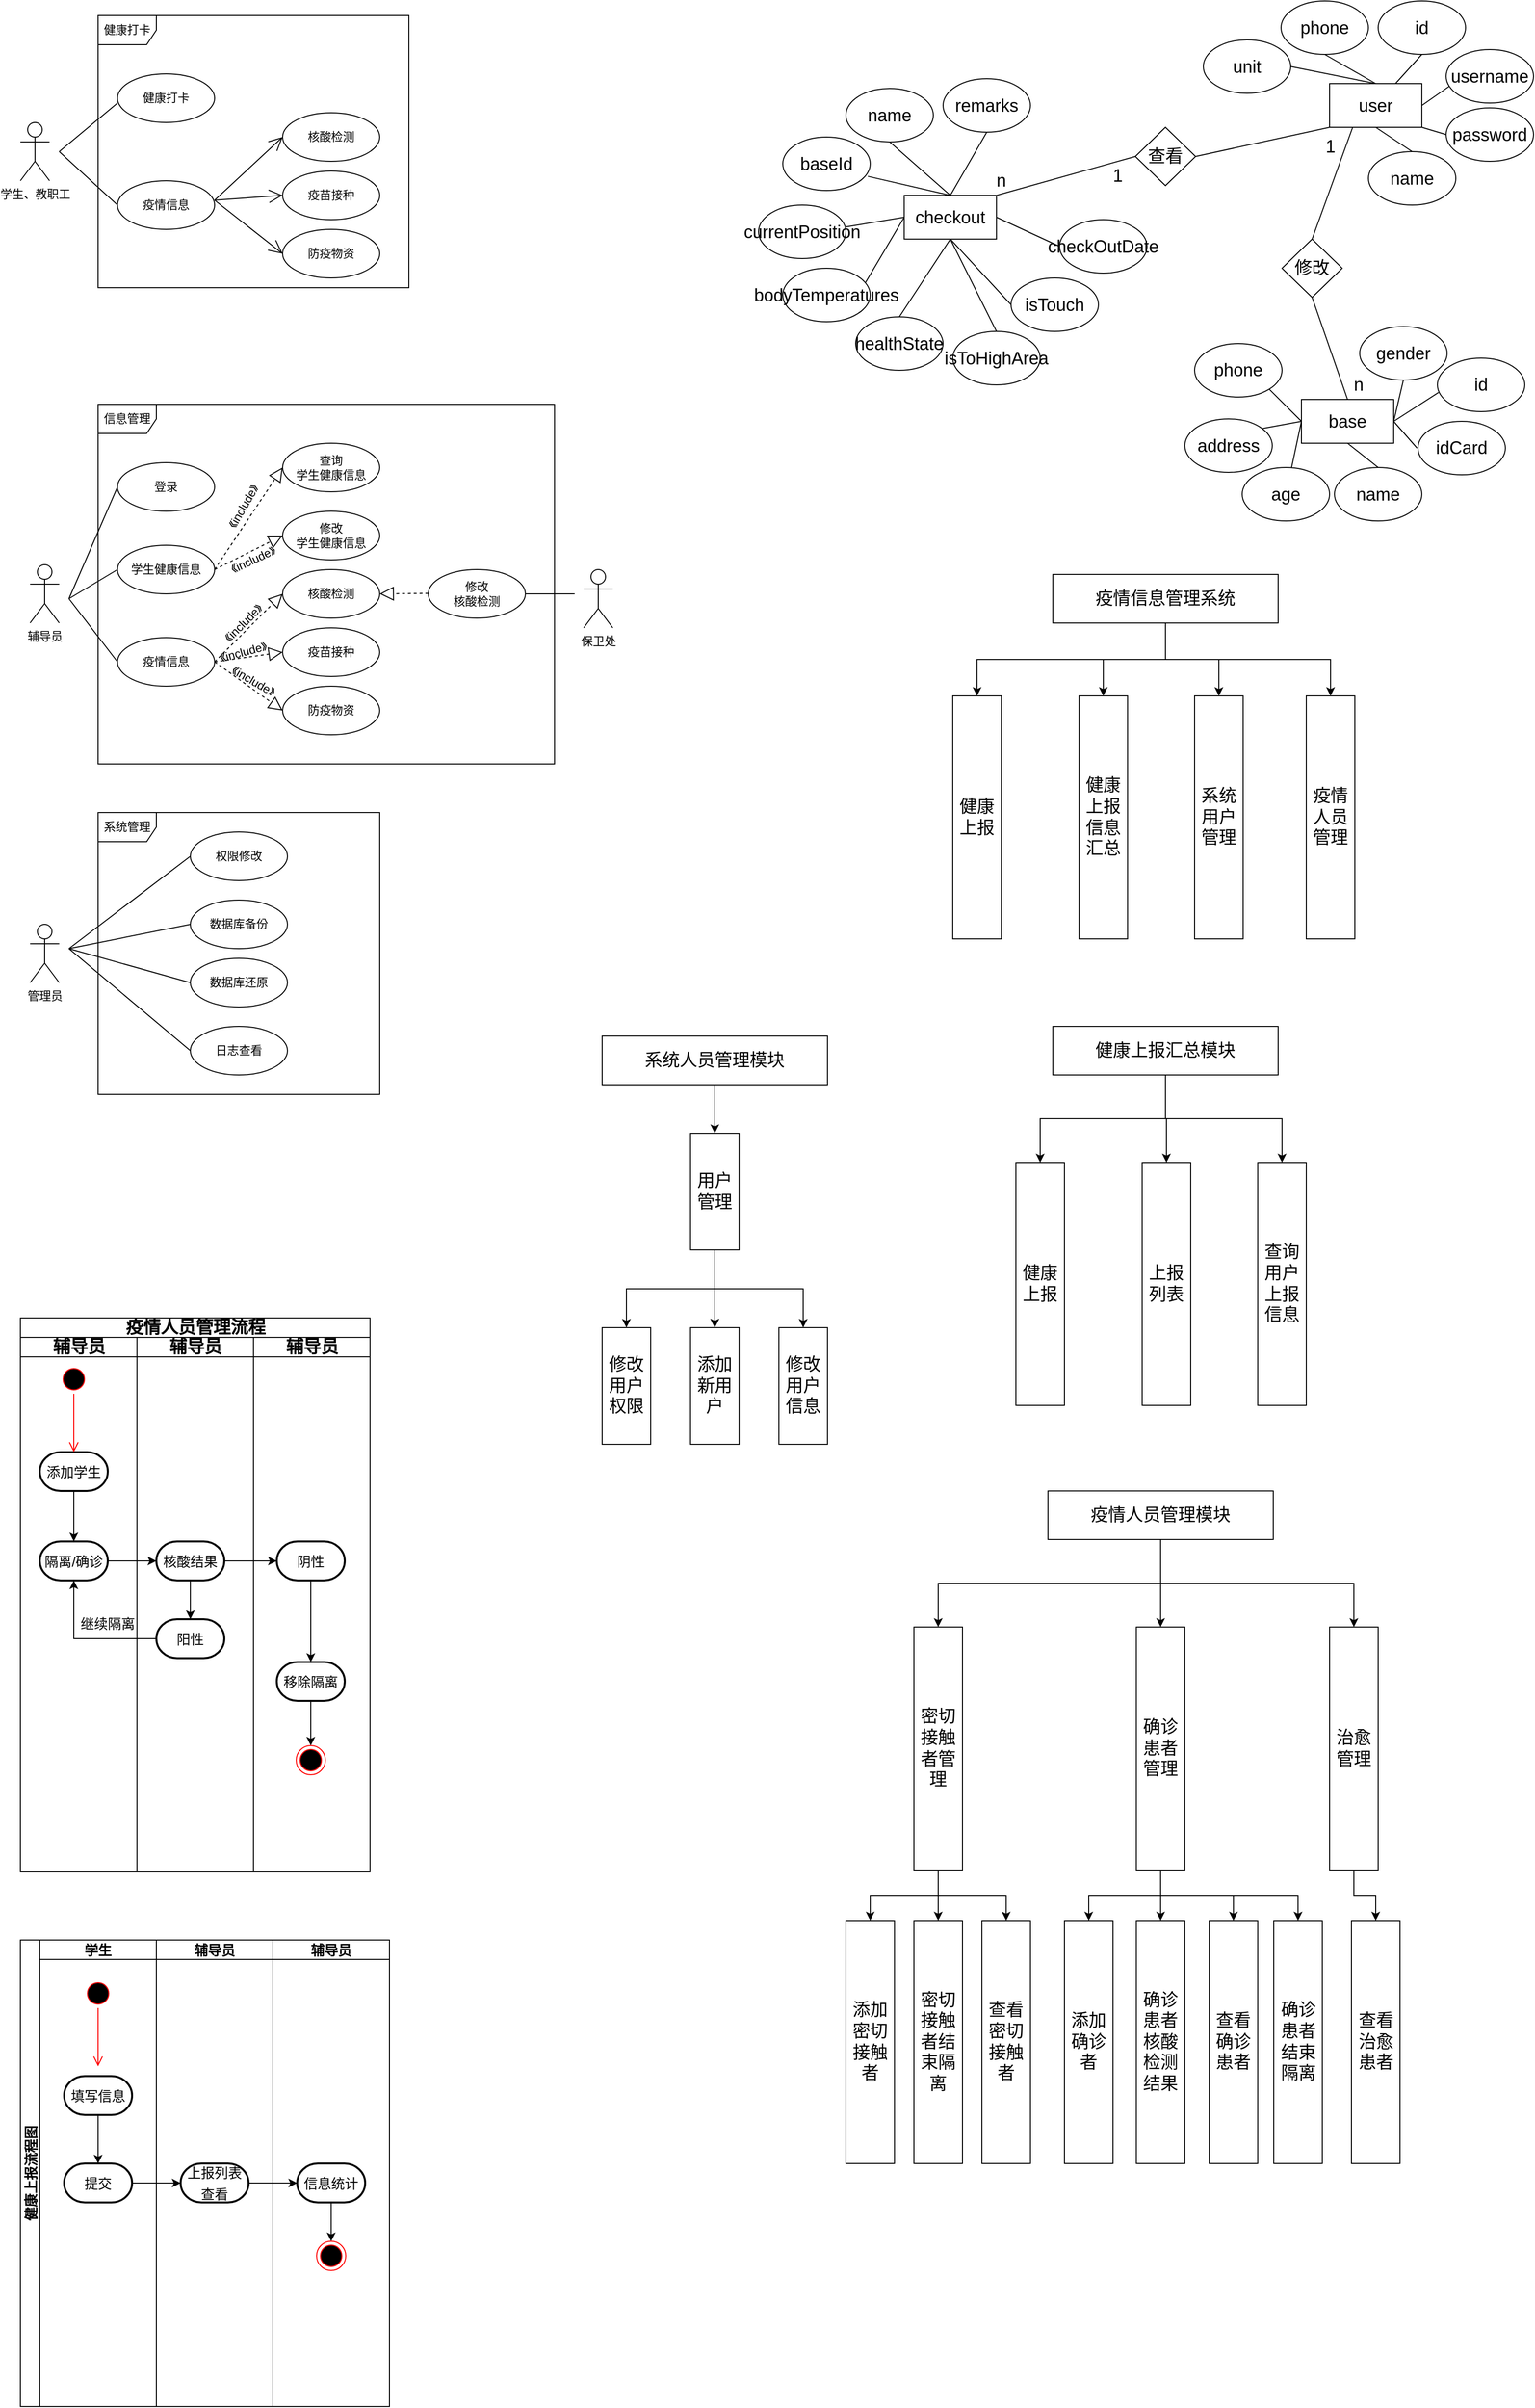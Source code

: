 <mxfile version="20.6.0" type="github">
  <diagram id="2wgwKuaH4lBZmRPexriT" name="第 1 页">
    <mxGraphModel dx="1697" dy="1870" grid="1" gridSize="10" guides="1" tooltips="1" connect="1" arrows="1" fold="1" page="1" pageScale="1" pageWidth="827" pageHeight="1169" math="0" shadow="0">
      <root>
        <mxCell id="0" />
        <mxCell id="1" parent="0" />
        <mxCell id="J2fYGo72itP9ht46wXRY-1" value="健康打卡" style="shape=umlFrame;whiteSpace=wrap;html=1;" vertex="1" parent="1">
          <mxGeometry x="160" y="40" width="320" height="280" as="geometry" />
        </mxCell>
        <mxCell id="J2fYGo72itP9ht46wXRY-2" value="学生、教职工" style="shape=umlActor;verticalLabelPosition=bottom;verticalAlign=top;html=1;" vertex="1" parent="1">
          <mxGeometry x="80" y="150" width="30" height="60" as="geometry" />
        </mxCell>
        <mxCell id="J2fYGo72itP9ht46wXRY-3" value="健康打卡" style="ellipse;whiteSpace=wrap;html=1;" vertex="1" parent="1">
          <mxGeometry x="180" y="100" width="100" height="50" as="geometry" />
        </mxCell>
        <mxCell id="J2fYGo72itP9ht46wXRY-4" value="疫情信息" style="ellipse;whiteSpace=wrap;html=1;" vertex="1" parent="1">
          <mxGeometry x="180" y="210" width="100" height="50" as="geometry" />
        </mxCell>
        <mxCell id="J2fYGo72itP9ht46wXRY-5" value="核酸检测" style="ellipse;whiteSpace=wrap;html=1;" vertex="1" parent="1">
          <mxGeometry x="350" y="140" width="100" height="50" as="geometry" />
        </mxCell>
        <mxCell id="J2fYGo72itP9ht46wXRY-6" value="疫苗接种" style="ellipse;whiteSpace=wrap;html=1;" vertex="1" parent="1">
          <mxGeometry x="350" y="200" width="100" height="50" as="geometry" />
        </mxCell>
        <mxCell id="J2fYGo72itP9ht46wXRY-7" value="防疫物资" style="ellipse;whiteSpace=wrap;html=1;" vertex="1" parent="1">
          <mxGeometry x="350" y="260" width="100" height="50" as="geometry" />
        </mxCell>
        <mxCell id="J2fYGo72itP9ht46wXRY-12" value="" style="endArrow=open;endFill=1;endSize=12;html=1;rounded=0;entryX=0;entryY=0.5;entryDx=0;entryDy=0;" edge="1" parent="1" target="J2fYGo72itP9ht46wXRY-6">
          <mxGeometry width="160" relative="1" as="geometry">
            <mxPoint x="280" y="230" as="sourcePoint" />
            <mxPoint x="440" y="230" as="targetPoint" />
          </mxGeometry>
        </mxCell>
        <mxCell id="J2fYGo72itP9ht46wXRY-13" value="" style="endArrow=open;endFill=1;endSize=12;html=1;rounded=0;entryX=0;entryY=0.5;entryDx=0;entryDy=0;" edge="1" parent="1" target="J2fYGo72itP9ht46wXRY-7">
          <mxGeometry width="160" relative="1" as="geometry">
            <mxPoint x="280" y="230" as="sourcePoint" />
            <mxPoint x="440" y="230" as="targetPoint" />
          </mxGeometry>
        </mxCell>
        <mxCell id="J2fYGo72itP9ht46wXRY-16" value="" style="endArrow=open;endFill=1;endSize=12;html=1;rounded=0;entryX=0;entryY=0.5;entryDx=0;entryDy=0;" edge="1" parent="1" target="J2fYGo72itP9ht46wXRY-5">
          <mxGeometry width="160" relative="1" as="geometry">
            <mxPoint x="280" y="230" as="sourcePoint" />
            <mxPoint x="440" y="230" as="targetPoint" />
          </mxGeometry>
        </mxCell>
        <mxCell id="J2fYGo72itP9ht46wXRY-18" value="" style="endArrow=none;html=1;rounded=0;entryX=0;entryY=0.5;entryDx=0;entryDy=0;" edge="1" parent="1" target="J2fYGo72itP9ht46wXRY-4">
          <mxGeometry width="50" height="50" relative="1" as="geometry">
            <mxPoint x="120" y="180" as="sourcePoint" />
            <mxPoint x="170" y="160" as="targetPoint" />
          </mxGeometry>
        </mxCell>
        <mxCell id="J2fYGo72itP9ht46wXRY-19" value="" style="endArrow=none;html=1;rounded=0;" edge="1" parent="1">
          <mxGeometry width="50" height="50" relative="1" as="geometry">
            <mxPoint x="120" y="180" as="sourcePoint" />
            <mxPoint x="180" y="130" as="targetPoint" />
          </mxGeometry>
        </mxCell>
        <mxCell id="J2fYGo72itP9ht46wXRY-20" value="信息管理" style="shape=umlFrame;whiteSpace=wrap;html=1;width=60;height=30;" vertex="1" parent="1">
          <mxGeometry x="160" y="440" width="470" height="370" as="geometry" />
        </mxCell>
        <mxCell id="J2fYGo72itP9ht46wXRY-21" value="辅导员" style="shape=umlActor;verticalLabelPosition=bottom;verticalAlign=top;html=1;" vertex="1" parent="1">
          <mxGeometry x="90" y="605" width="30" height="60" as="geometry" />
        </mxCell>
        <mxCell id="J2fYGo72itP9ht46wXRY-24" value="登录" style="ellipse;whiteSpace=wrap;html=1;" vertex="1" parent="1">
          <mxGeometry x="180" y="500" width="100" height="50" as="geometry" />
        </mxCell>
        <mxCell id="J2fYGo72itP9ht46wXRY-25" value="学生健康信息" style="ellipse;whiteSpace=wrap;html=1;" vertex="1" parent="1">
          <mxGeometry x="180" y="585" width="100" height="50" as="geometry" />
        </mxCell>
        <mxCell id="J2fYGo72itP9ht46wXRY-26" value="查询&lt;span style=&quot;color: rgba(0, 0, 0, 0); font-family: monospace; font-size: 0px; text-align: start;&quot;&gt;%3CmxGraphModel%3E%3Croot%3E%3CmxCell%20id%3D%220%22%2F%3E%3CmxCell%20id%3D%221%22%20parent%3D%220%22%2F%3E%3CmxCell%20id%3D%222%22%20value%3D%22%E5%AD%A6%E7%94%9F%E5%81%A5%E5%BA%B7%E4%BF%A1%E6%81%AF%22%20style%3D%22ellipse%3BwhiteSpace%3Dwrap%3Bhtml%3D1%3B%22%20vertex%3D%221%22%20parent%3D%221%22%3E%3CmxGeometry%20x%3D%22180%22%20y%3D%22570%22%20width%3D%22100%22%20height%3D%2250%22%20as%3D%22geometry%22%2F%3E%3C%2FmxCell%3E%3C%2Froot%3E%3C%2FmxGraphModel%3E&lt;/span&gt;&lt;br&gt;学生健康信息" style="ellipse;whiteSpace=wrap;html=1;" vertex="1" parent="1">
          <mxGeometry x="350" y="480" width="100" height="50" as="geometry" />
        </mxCell>
        <mxCell id="J2fYGo72itP9ht46wXRY-27" value="修改&lt;br&gt;学生健康信息" style="ellipse;whiteSpace=wrap;html=1;" vertex="1" parent="1">
          <mxGeometry x="350" y="550" width="100" height="50" as="geometry" />
        </mxCell>
        <mxCell id="J2fYGo72itP9ht46wXRY-28" value="疫情信息" style="ellipse;whiteSpace=wrap;html=1;" vertex="1" parent="1">
          <mxGeometry x="180" y="680" width="100" height="50" as="geometry" />
        </mxCell>
        <mxCell id="J2fYGo72itP9ht46wXRY-29" value="核酸检测" style="ellipse;whiteSpace=wrap;html=1;" vertex="1" parent="1">
          <mxGeometry x="350" y="610" width="100" height="50" as="geometry" />
        </mxCell>
        <mxCell id="J2fYGo72itP9ht46wXRY-30" value="疫苗接种" style="ellipse;whiteSpace=wrap;html=1;" vertex="1" parent="1">
          <mxGeometry x="350" y="670" width="100" height="50" as="geometry" />
        </mxCell>
        <mxCell id="J2fYGo72itP9ht46wXRY-31" value="防疫物资" style="ellipse;whiteSpace=wrap;html=1;" vertex="1" parent="1">
          <mxGeometry x="350" y="730" width="100" height="50" as="geometry" />
        </mxCell>
        <mxCell id="J2fYGo72itP9ht46wXRY-35" value="" style="endArrow=none;html=1;rounded=0;entryX=0;entryY=0.5;entryDx=0;entryDy=0;" edge="1" parent="1" target="J2fYGo72itP9ht46wXRY-24">
          <mxGeometry width="50" height="50" relative="1" as="geometry">
            <mxPoint x="130" y="640" as="sourcePoint" />
            <mxPoint x="180" y="560" as="targetPoint" />
          </mxGeometry>
        </mxCell>
        <mxCell id="J2fYGo72itP9ht46wXRY-36" value="" style="endArrow=none;html=1;rounded=0;" edge="1" parent="1">
          <mxGeometry width="50" height="50" relative="1" as="geometry">
            <mxPoint x="130" y="640" as="sourcePoint" />
            <mxPoint x="180" y="610" as="targetPoint" />
          </mxGeometry>
        </mxCell>
        <mxCell id="J2fYGo72itP9ht46wXRY-37" value="" style="endArrow=none;html=1;rounded=0;entryX=0;entryY=0.5;entryDx=0;entryDy=0;" edge="1" parent="1" target="J2fYGo72itP9ht46wXRY-28">
          <mxGeometry width="50" height="50" relative="1" as="geometry">
            <mxPoint x="130" y="640" as="sourcePoint" />
            <mxPoint x="180" y="640" as="targetPoint" />
          </mxGeometry>
        </mxCell>
        <mxCell id="J2fYGo72itP9ht46wXRY-42" value="《include》" style="text;html=1;strokeColor=none;fillColor=none;align=center;verticalAlign=middle;whiteSpace=wrap;rounded=0;rotation=-60;" vertex="1" parent="1">
          <mxGeometry x="280" y="530" width="60" height="30" as="geometry" />
        </mxCell>
        <mxCell id="J2fYGo72itP9ht46wXRY-43" value="《include》" style="text;html=1;strokeColor=none;fillColor=none;align=center;verticalAlign=middle;whiteSpace=wrap;rounded=0;rotation=-25;" vertex="1" parent="1">
          <mxGeometry x="290" y="585" width="60" height="30" as="geometry" />
        </mxCell>
        <mxCell id="J2fYGo72itP9ht46wXRY-50" value="" style="endArrow=block;dashed=1;endFill=0;endSize=12;html=1;rounded=0;entryX=0;entryY=0.5;entryDx=0;entryDy=0;exitX=1;exitY=0.5;exitDx=0;exitDy=0;" edge="1" parent="1" source="J2fYGo72itP9ht46wXRY-28" target="J2fYGo72itP9ht46wXRY-31">
          <mxGeometry width="160" relative="1" as="geometry">
            <mxPoint x="280" y="700" as="sourcePoint" />
            <mxPoint x="440" y="710" as="targetPoint" />
          </mxGeometry>
        </mxCell>
        <mxCell id="J2fYGo72itP9ht46wXRY-51" value="" style="endArrow=block;dashed=1;endFill=0;endSize=12;html=1;rounded=0;entryX=0;entryY=0.5;entryDx=0;entryDy=0;exitX=1;exitY=0.5;exitDx=0;exitDy=0;" edge="1" parent="1" source="J2fYGo72itP9ht46wXRY-28" target="J2fYGo72itP9ht46wXRY-30">
          <mxGeometry width="160" relative="1" as="geometry">
            <mxPoint x="280" y="710" as="sourcePoint" />
            <mxPoint x="360" y="765" as="targetPoint" />
          </mxGeometry>
        </mxCell>
        <mxCell id="J2fYGo72itP9ht46wXRY-52" value="" style="endArrow=block;dashed=1;endFill=0;endSize=12;html=1;rounded=0;exitX=1;exitY=0.5;exitDx=0;exitDy=0;entryX=0;entryY=0.5;entryDx=0;entryDy=0;" edge="1" parent="1" source="J2fYGo72itP9ht46wXRY-28" target="J2fYGo72itP9ht46wXRY-29">
          <mxGeometry width="160" relative="1" as="geometry">
            <mxPoint x="190" y="640" as="sourcePoint" />
            <mxPoint x="350" y="640" as="targetPoint" />
          </mxGeometry>
        </mxCell>
        <mxCell id="J2fYGo72itP9ht46wXRY-53" value="" style="endArrow=block;dashed=1;endFill=0;endSize=12;html=1;rounded=0;entryX=0;entryY=0.5;entryDx=0;entryDy=0;" edge="1" parent="1" target="J2fYGo72itP9ht46wXRY-26">
          <mxGeometry width="160" relative="1" as="geometry">
            <mxPoint x="280" y="610" as="sourcePoint" />
            <mxPoint x="440" y="610" as="targetPoint" />
          </mxGeometry>
        </mxCell>
        <mxCell id="J2fYGo72itP9ht46wXRY-54" value="" style="endArrow=block;dashed=1;endFill=0;endSize=12;html=1;rounded=0;entryX=0;entryY=0.5;entryDx=0;entryDy=0;" edge="1" parent="1" target="J2fYGo72itP9ht46wXRY-27">
          <mxGeometry width="160" relative="1" as="geometry">
            <mxPoint x="280" y="610" as="sourcePoint" />
            <mxPoint x="440" y="610" as="targetPoint" />
          </mxGeometry>
        </mxCell>
        <mxCell id="J2fYGo72itP9ht46wXRY-57" value="《include》" style="text;html=1;strokeColor=none;fillColor=none;align=center;verticalAlign=middle;whiteSpace=wrap;rounded=0;rotation=-45;" vertex="1" parent="1">
          <mxGeometry x="280" y="650" width="60" height="30" as="geometry" />
        </mxCell>
        <mxCell id="J2fYGo72itP9ht46wXRY-59" value="《include》" style="text;html=1;strokeColor=none;fillColor=none;align=center;verticalAlign=middle;whiteSpace=wrap;rounded=0;rotation=30;" vertex="1" parent="1">
          <mxGeometry x="290" y="710" width="60" height="30" as="geometry" />
        </mxCell>
        <mxCell id="J2fYGo72itP9ht46wXRY-61" value="《include》" style="text;html=1;strokeColor=none;fillColor=none;align=center;verticalAlign=middle;whiteSpace=wrap;rounded=0;rotation=-15;" vertex="1" parent="1">
          <mxGeometry x="280" y="680" width="60" height="30" as="geometry" />
        </mxCell>
        <mxCell id="J2fYGo72itP9ht46wXRY-63" value="保卫处" style="shape=umlActor;verticalLabelPosition=bottom;verticalAlign=top;html=1;" vertex="1" parent="1">
          <mxGeometry x="660" y="610" width="30" height="60" as="geometry" />
        </mxCell>
        <mxCell id="J2fYGo72itP9ht46wXRY-72" value="修改&lt;br&gt;核酸检测" style="ellipse;whiteSpace=wrap;html=1;" vertex="1" parent="1">
          <mxGeometry x="500" y="610" width="100" height="50" as="geometry" />
        </mxCell>
        <mxCell id="J2fYGo72itP9ht46wXRY-73" value="" style="endArrow=none;html=1;rounded=0;" edge="1" parent="1" source="J2fYGo72itP9ht46wXRY-72">
          <mxGeometry width="50" height="50" relative="1" as="geometry">
            <mxPoint x="580" y="685" as="sourcePoint" />
            <mxPoint x="650.711" y="635" as="targetPoint" />
          </mxGeometry>
        </mxCell>
        <mxCell id="J2fYGo72itP9ht46wXRY-76" value="" style="endArrow=block;dashed=1;endFill=0;endSize=12;html=1;rounded=0;" edge="1" parent="1">
          <mxGeometry width="160" relative="1" as="geometry">
            <mxPoint x="500" y="634.5" as="sourcePoint" />
            <mxPoint x="450" y="635" as="targetPoint" />
          </mxGeometry>
        </mxCell>
        <mxCell id="J2fYGo72itP9ht46wXRY-77" value="系统管理" style="shape=umlFrame;whiteSpace=wrap;html=1;" vertex="1" parent="1">
          <mxGeometry x="160" y="860" width="290" height="290" as="geometry" />
        </mxCell>
        <mxCell id="J2fYGo72itP9ht46wXRY-78" value="管理员" style="shape=umlActor;verticalLabelPosition=bottom;verticalAlign=top;html=1;" vertex="1" parent="1">
          <mxGeometry x="90" y="975" width="30" height="60" as="geometry" />
        </mxCell>
        <mxCell id="J2fYGo72itP9ht46wXRY-79" value="数据库备份" style="ellipse;whiteSpace=wrap;html=1;" vertex="1" parent="1">
          <mxGeometry x="255" y="950" width="100" height="50" as="geometry" />
        </mxCell>
        <mxCell id="J2fYGo72itP9ht46wXRY-80" value="数据库还原" style="ellipse;whiteSpace=wrap;html=1;" vertex="1" parent="1">
          <mxGeometry x="255" y="1010" width="100" height="50" as="geometry" />
        </mxCell>
        <mxCell id="J2fYGo72itP9ht46wXRY-81" value="日志查看" style="ellipse;whiteSpace=wrap;html=1;" vertex="1" parent="1">
          <mxGeometry x="255" y="1080" width="100" height="50" as="geometry" />
        </mxCell>
        <mxCell id="J2fYGo72itP9ht46wXRY-82" value="权限修改" style="ellipse;whiteSpace=wrap;html=1;" vertex="1" parent="1">
          <mxGeometry x="255" y="880" width="100" height="50" as="geometry" />
        </mxCell>
        <mxCell id="J2fYGo72itP9ht46wXRY-84" value="" style="endArrow=none;html=1;rounded=0;entryX=0;entryY=0.5;entryDx=0;entryDy=0;" edge="1" parent="1" target="J2fYGo72itP9ht46wXRY-82">
          <mxGeometry width="50" height="50" relative="1" as="geometry">
            <mxPoint x="130" y="1000" as="sourcePoint" />
            <mxPoint x="230" y="950" as="targetPoint" />
          </mxGeometry>
        </mxCell>
        <mxCell id="J2fYGo72itP9ht46wXRY-85" value="" style="endArrow=none;html=1;rounded=0;entryX=0;entryY=0.5;entryDx=0;entryDy=0;" edge="1" parent="1" target="J2fYGo72itP9ht46wXRY-79">
          <mxGeometry width="50" height="50" relative="1" as="geometry">
            <mxPoint x="130" y="1000" as="sourcePoint" />
            <mxPoint x="240" y="980" as="targetPoint" />
          </mxGeometry>
        </mxCell>
        <mxCell id="J2fYGo72itP9ht46wXRY-86" value="" style="endArrow=none;html=1;rounded=0;entryX=0;entryY=0.5;entryDx=0;entryDy=0;" edge="1" parent="1" target="J2fYGo72itP9ht46wXRY-80">
          <mxGeometry width="50" height="50" relative="1" as="geometry">
            <mxPoint x="130" y="1000" as="sourcePoint" />
            <mxPoint x="250" y="1040" as="targetPoint" />
          </mxGeometry>
        </mxCell>
        <mxCell id="J2fYGo72itP9ht46wXRY-87" value="" style="endArrow=none;html=1;rounded=0;entryX=0;entryY=0.5;entryDx=0;entryDy=0;" edge="1" parent="1" target="J2fYGo72itP9ht46wXRY-81">
          <mxGeometry width="50" height="50" relative="1" as="geometry">
            <mxPoint x="130" y="1000" as="sourcePoint" />
            <mxPoint x="240" y="1050" as="targetPoint" />
          </mxGeometry>
        </mxCell>
        <mxCell id="J2fYGo72itP9ht46wXRY-88" value="&lt;font style=&quot;font-size: 18px;&quot;&gt;checkout&lt;/font&gt;" style="rounded=0;whiteSpace=wrap;html=1;" vertex="1" parent="1">
          <mxGeometry x="990" y="225" width="95" height="45" as="geometry" />
        </mxCell>
        <mxCell id="J2fYGo72itP9ht46wXRY-89" value="baseId" style="ellipse;whiteSpace=wrap;html=1;fontSize=18;" vertex="1" parent="1">
          <mxGeometry x="865" y="165" width="90" height="55" as="geometry" />
        </mxCell>
        <mxCell id="J2fYGo72itP9ht46wXRY-90" value="name" style="ellipse;whiteSpace=wrap;html=1;fontSize=18;" vertex="1" parent="1">
          <mxGeometry x="930" y="115" width="90" height="55" as="geometry" />
        </mxCell>
        <mxCell id="J2fYGo72itP9ht46wXRY-91" value="currentPosition" style="ellipse;whiteSpace=wrap;html=1;fontSize=18;" vertex="1" parent="1">
          <mxGeometry x="840" y="235" width="90" height="55" as="geometry" />
        </mxCell>
        <mxCell id="J2fYGo72itP9ht46wXRY-92" value="bodyTemperatures" style="ellipse;whiteSpace=wrap;html=1;fontSize=18;" vertex="1" parent="1">
          <mxGeometry x="865" y="300" width="90" height="55" as="geometry" />
        </mxCell>
        <mxCell id="J2fYGo72itP9ht46wXRY-93" value="healthState" style="ellipse;whiteSpace=wrap;html=1;fontSize=18;" vertex="1" parent="1">
          <mxGeometry x="940" y="350" width="90" height="55" as="geometry" />
        </mxCell>
        <mxCell id="J2fYGo72itP9ht46wXRY-94" value="isToHighArea" style="ellipse;whiteSpace=wrap;html=1;fontSize=18;" vertex="1" parent="1">
          <mxGeometry x="1040" y="365" width="90" height="55" as="geometry" />
        </mxCell>
        <mxCell id="J2fYGo72itP9ht46wXRY-95" value="isTouch" style="ellipse;whiteSpace=wrap;html=1;fontSize=18;" vertex="1" parent="1">
          <mxGeometry x="1100" y="310" width="90" height="55" as="geometry" />
        </mxCell>
        <mxCell id="J2fYGo72itP9ht46wXRY-96" value="remarks" style="ellipse;whiteSpace=wrap;html=1;fontSize=18;" vertex="1" parent="1">
          <mxGeometry x="1030" y="105" width="90" height="55" as="geometry" />
        </mxCell>
        <mxCell id="J2fYGo72itP9ht46wXRY-97" value="checkOutDate" style="ellipse;whiteSpace=wrap;html=1;fontSize=18;" vertex="1" parent="1">
          <mxGeometry x="1150" y="250" width="90" height="55" as="geometry" />
        </mxCell>
        <mxCell id="J2fYGo72itP9ht46wXRY-98" value="" style="endArrow=none;html=1;rounded=0;fontSize=18;entryX=0.5;entryY=1;entryDx=0;entryDy=0;exitX=0.5;exitY=0;exitDx=0;exitDy=0;" edge="1" parent="1" source="J2fYGo72itP9ht46wXRY-88" target="J2fYGo72itP9ht46wXRY-96">
          <mxGeometry width="50" height="50" relative="1" as="geometry">
            <mxPoint x="980" y="225" as="sourcePoint" />
            <mxPoint x="1030" y="175" as="targetPoint" />
          </mxGeometry>
        </mxCell>
        <mxCell id="J2fYGo72itP9ht46wXRY-99" value="" style="endArrow=none;html=1;rounded=0;fontSize=18;entryX=0.5;entryY=1;entryDx=0;entryDy=0;exitX=0.5;exitY=0;exitDx=0;exitDy=0;" edge="1" parent="1" source="J2fYGo72itP9ht46wXRY-88" target="J2fYGo72itP9ht46wXRY-90">
          <mxGeometry width="50" height="50" relative="1" as="geometry">
            <mxPoint x="960" y="225" as="sourcePoint" />
            <mxPoint x="1010" y="175" as="targetPoint" />
          </mxGeometry>
        </mxCell>
        <mxCell id="J2fYGo72itP9ht46wXRY-100" value="" style="endArrow=none;html=1;rounded=0;fontSize=18;entryX=0.973;entryY=0.735;entryDx=0;entryDy=0;entryPerimeter=0;exitX=0.5;exitY=0;exitDx=0;exitDy=0;" edge="1" parent="1" source="J2fYGo72itP9ht46wXRY-88" target="J2fYGo72itP9ht46wXRY-89">
          <mxGeometry width="50" height="50" relative="1" as="geometry">
            <mxPoint x="940" y="265" as="sourcePoint" />
            <mxPoint x="990" y="215" as="targetPoint" />
          </mxGeometry>
        </mxCell>
        <mxCell id="J2fYGo72itP9ht46wXRY-101" value="" style="endArrow=none;html=1;rounded=0;fontSize=18;entryX=0;entryY=0.5;entryDx=0;entryDy=0;" edge="1" parent="1" target="J2fYGo72itP9ht46wXRY-88">
          <mxGeometry width="50" height="50" relative="1" as="geometry">
            <mxPoint x="950" y="315" as="sourcePoint" />
            <mxPoint x="1000" y="265" as="targetPoint" />
          </mxGeometry>
        </mxCell>
        <mxCell id="J2fYGo72itP9ht46wXRY-102" value="" style="endArrow=none;html=1;rounded=0;fontSize=18;exitX=1;exitY=0.5;exitDx=0;exitDy=0;entryX=0;entryY=0.5;entryDx=0;entryDy=0;" edge="1" parent="1" target="J2fYGo72itP9ht46wXRY-88">
          <mxGeometry width="50" height="50" relative="1" as="geometry">
            <mxPoint x="930" y="257.5" as="sourcePoint" />
            <mxPoint x="990" y="215" as="targetPoint" />
          </mxGeometry>
        </mxCell>
        <mxCell id="J2fYGo72itP9ht46wXRY-103" value="" style="endArrow=none;html=1;rounded=0;fontSize=18;exitX=0.5;exitY=0;exitDx=0;exitDy=0;entryX=0.5;entryY=1;entryDx=0;entryDy=0;" edge="1" parent="1" source="J2fYGo72itP9ht46wXRY-93" target="J2fYGo72itP9ht46wXRY-88">
          <mxGeometry width="50" height="50" relative="1" as="geometry">
            <mxPoint x="1010" y="345" as="sourcePoint" />
            <mxPoint x="1060" y="295" as="targetPoint" />
          </mxGeometry>
        </mxCell>
        <mxCell id="J2fYGo72itP9ht46wXRY-104" value="" style="endArrow=none;html=1;rounded=0;fontSize=18;exitX=0.5;exitY=0;exitDx=0;exitDy=0;entryX=0.5;entryY=1;entryDx=0;entryDy=0;" edge="1" parent="1" source="J2fYGo72itP9ht46wXRY-94" target="J2fYGo72itP9ht46wXRY-88">
          <mxGeometry width="50" height="50" relative="1" as="geometry">
            <mxPoint x="1040" y="345" as="sourcePoint" />
            <mxPoint x="1030" y="265" as="targetPoint" />
          </mxGeometry>
        </mxCell>
        <mxCell id="J2fYGo72itP9ht46wXRY-105" value="" style="endArrow=none;html=1;rounded=0;fontSize=18;entryX=0.5;entryY=1;entryDx=0;entryDy=0;exitX=0;exitY=0.5;exitDx=0;exitDy=0;" edge="1" parent="1" source="J2fYGo72itP9ht46wXRY-95" target="J2fYGo72itP9ht46wXRY-88">
          <mxGeometry width="50" height="50" relative="1" as="geometry">
            <mxPoint x="1070" y="325" as="sourcePoint" />
            <mxPoint x="1120" y="275" as="targetPoint" />
          </mxGeometry>
        </mxCell>
        <mxCell id="J2fYGo72itP9ht46wXRY-106" value="" style="endArrow=none;html=1;rounded=0;fontSize=18;exitX=1;exitY=0.5;exitDx=0;exitDy=0;entryX=0;entryY=0.5;entryDx=0;entryDy=0;" edge="1" parent="1" source="J2fYGo72itP9ht46wXRY-88" target="J2fYGo72itP9ht46wXRY-97">
          <mxGeometry width="50" height="50" relative="1" as="geometry">
            <mxPoint x="1130" y="225" as="sourcePoint" />
            <mxPoint x="1180" y="175" as="targetPoint" />
          </mxGeometry>
        </mxCell>
        <mxCell id="J2fYGo72itP9ht46wXRY-107" value="&lt;font style=&quot;font-size: 18px;&quot;&gt;user&lt;/font&gt;" style="rounded=0;whiteSpace=wrap;html=1;" vertex="1" parent="1">
          <mxGeometry x="1428" y="110" width="95" height="45" as="geometry" />
        </mxCell>
        <mxCell id="J2fYGo72itP9ht46wXRY-108" value="id" style="ellipse;whiteSpace=wrap;html=1;fontSize=18;" vertex="1" parent="1">
          <mxGeometry x="1478" y="25" width="90" height="55" as="geometry" />
        </mxCell>
        <mxCell id="J2fYGo72itP9ht46wXRY-109" value="username&lt;span style=&quot;color: rgba(0, 0, 0, 0); font-family: monospace; font-size: 0px; text-align: start;&quot;&gt;%3CmxGraphModel%3E%3Croot%3E%3CmxCell%20id%3D%220%22%2F%3E%3CmxCell%20id%3D%221%22%20parent%3D%220%22%2F%3E%3CmxCell%20id%3D%222%22%20value%3D%22id%22%20style%3D%22ellipse%3BwhiteSpace%3Dwrap%3Bhtml%3D1%3BfontSize%3D18%3B%22%20vertex%3D%221%22%20parent%3D%221%22%3E%3CmxGeometry%20x%3D%221440%22%20y%3D%22250%22%20width%3D%2290%22%20height%3D%2255%22%20as%3D%22geometry%22%2F%3E%3C%2FmxCell%3E%3C%2Froot%3E%3C%2FmxGraphModel%3E&lt;/span&gt;" style="ellipse;whiteSpace=wrap;html=1;fontSize=18;" vertex="1" parent="1">
          <mxGeometry x="1548" y="75" width="90" height="55" as="geometry" />
        </mxCell>
        <mxCell id="J2fYGo72itP9ht46wXRY-110" value="password" style="ellipse;whiteSpace=wrap;html=1;fontSize=18;" vertex="1" parent="1">
          <mxGeometry x="1548" y="135" width="90" height="55" as="geometry" />
        </mxCell>
        <mxCell id="J2fYGo72itP9ht46wXRY-111" value="phone" style="ellipse;whiteSpace=wrap;html=1;fontSize=18;" vertex="1" parent="1">
          <mxGeometry x="1378" y="25" width="90" height="55" as="geometry" />
        </mxCell>
        <mxCell id="J2fYGo72itP9ht46wXRY-112" value="unit" style="ellipse;whiteSpace=wrap;html=1;fontSize=18;" vertex="1" parent="1">
          <mxGeometry x="1298" y="65" width="90" height="55" as="geometry" />
        </mxCell>
        <mxCell id="J2fYGo72itP9ht46wXRY-113" value="name" style="ellipse;whiteSpace=wrap;html=1;fontSize=18;" vertex="1" parent="1">
          <mxGeometry x="1468" y="180" width="90" height="55" as="geometry" />
        </mxCell>
        <mxCell id="J2fYGo72itP9ht46wXRY-114" value="" style="endArrow=none;html=1;rounded=0;fontSize=18;entryX=1;entryY=0.5;entryDx=0;entryDy=0;exitX=0.5;exitY=0;exitDx=0;exitDy=0;" edge="1" parent="1" source="J2fYGo72itP9ht46wXRY-107" target="J2fYGo72itP9ht46wXRY-112">
          <mxGeometry width="50" height="50" relative="1" as="geometry">
            <mxPoint x="1368" y="165" as="sourcePoint" />
            <mxPoint x="1418" y="115" as="targetPoint" />
          </mxGeometry>
        </mxCell>
        <mxCell id="J2fYGo72itP9ht46wXRY-115" value="" style="endArrow=none;html=1;rounded=0;fontSize=18;entryX=0.5;entryY=1;entryDx=0;entryDy=0;exitX=0.5;exitY=0;exitDx=0;exitDy=0;" edge="1" parent="1" source="J2fYGo72itP9ht46wXRY-113" target="J2fYGo72itP9ht46wXRY-107">
          <mxGeometry width="50" height="50" relative="1" as="geometry">
            <mxPoint x="1398" y="315" as="sourcePoint" />
            <mxPoint x="1448" y="265" as="targetPoint" />
          </mxGeometry>
        </mxCell>
        <mxCell id="J2fYGo72itP9ht46wXRY-116" value="" style="endArrow=none;html=1;rounded=0;fontSize=18;entryX=0;entryY=0.5;entryDx=0;entryDy=0;exitX=1;exitY=1;exitDx=0;exitDy=0;" edge="1" parent="1" source="J2fYGo72itP9ht46wXRY-107" target="J2fYGo72itP9ht46wXRY-110">
          <mxGeometry width="50" height="50" relative="1" as="geometry">
            <mxPoint x="1528" y="135" as="sourcePoint" />
            <mxPoint x="1388" y="265" as="targetPoint" />
          </mxGeometry>
        </mxCell>
        <mxCell id="J2fYGo72itP9ht46wXRY-117" value="" style="endArrow=none;html=1;rounded=0;fontSize=18;entryX=0.5;entryY=1;entryDx=0;entryDy=0;exitX=0.5;exitY=0;exitDx=0;exitDy=0;" edge="1" parent="1" source="J2fYGo72itP9ht46wXRY-107" target="J2fYGo72itP9ht46wXRY-111">
          <mxGeometry width="50" height="50" relative="1" as="geometry">
            <mxPoint x="1278" y="355" as="sourcePoint" />
            <mxPoint x="1328" y="305" as="targetPoint" />
          </mxGeometry>
        </mxCell>
        <mxCell id="J2fYGo72itP9ht46wXRY-118" value="" style="endArrow=none;html=1;rounded=0;fontSize=18;entryX=0.5;entryY=1;entryDx=0;entryDy=0;" edge="1" parent="1" source="J2fYGo72itP9ht46wXRY-107" target="J2fYGo72itP9ht46wXRY-108">
          <mxGeometry width="50" height="50" relative="1" as="geometry">
            <mxPoint x="1478" y="115" as="sourcePoint" />
            <mxPoint x="1528" y="65" as="targetPoint" />
          </mxGeometry>
        </mxCell>
        <mxCell id="J2fYGo72itP9ht46wXRY-121" value="" style="endArrow=none;html=1;rounded=0;fontSize=18;entryX=0.038;entryY=0.684;entryDx=0;entryDy=0;entryPerimeter=0;exitX=1;exitY=0.5;exitDx=0;exitDy=0;" edge="1" parent="1" source="J2fYGo72itP9ht46wXRY-107" target="J2fYGo72itP9ht46wXRY-109">
          <mxGeometry width="50" height="50" relative="1" as="geometry">
            <mxPoint x="1528" y="125" as="sourcePoint" />
            <mxPoint x="1568" y="85" as="targetPoint" />
          </mxGeometry>
        </mxCell>
        <mxCell id="J2fYGo72itP9ht46wXRY-122" value="查看" style="rhombus;whiteSpace=wrap;html=1;fontSize=18;" vertex="1" parent="1">
          <mxGeometry x="1228" y="155" width="62" height="60" as="geometry" />
        </mxCell>
        <mxCell id="J2fYGo72itP9ht46wXRY-123" value="" style="endArrow=none;html=1;rounded=0;fontSize=18;exitX=1;exitY=0;exitDx=0;exitDy=0;entryX=0;entryY=0.5;entryDx=0;entryDy=0;" edge="1" parent="1" source="J2fYGo72itP9ht46wXRY-88" target="J2fYGo72itP9ht46wXRY-122">
          <mxGeometry width="50" height="50" relative="1" as="geometry">
            <mxPoint x="1138" y="225" as="sourcePoint" />
            <mxPoint x="1188" y="175" as="targetPoint" />
          </mxGeometry>
        </mxCell>
        <mxCell id="J2fYGo72itP9ht46wXRY-124" value="" style="endArrow=none;html=1;rounded=0;fontSize=18;exitX=1;exitY=0.5;exitDx=0;exitDy=0;entryX=0;entryY=1;entryDx=0;entryDy=0;" edge="1" parent="1" source="J2fYGo72itP9ht46wXRY-122" target="J2fYGo72itP9ht46wXRY-107">
          <mxGeometry width="50" height="50" relative="1" as="geometry">
            <mxPoint x="1338" y="225" as="sourcePoint" />
            <mxPoint x="1388" y="175" as="targetPoint" />
          </mxGeometry>
        </mxCell>
        <mxCell id="J2fYGo72itP9ht46wXRY-127" value="n" style="text;html=1;strokeColor=none;fillColor=none;align=center;verticalAlign=middle;whiteSpace=wrap;rounded=0;fontSize=18;" vertex="1" parent="1">
          <mxGeometry x="1060" y="195" width="60" height="30" as="geometry" />
        </mxCell>
        <mxCell id="J2fYGo72itP9ht46wXRY-128" value="1" style="text;html=1;strokeColor=none;fillColor=none;align=center;verticalAlign=middle;whiteSpace=wrap;rounded=0;fontSize=18;" vertex="1" parent="1">
          <mxGeometry x="1180" y="190" width="60" height="30" as="geometry" />
        </mxCell>
        <mxCell id="J2fYGo72itP9ht46wXRY-130" value="&lt;font style=&quot;font-size: 18px;&quot;&gt;base&lt;/font&gt;" style="rounded=0;whiteSpace=wrap;html=1;" vertex="1" parent="1">
          <mxGeometry x="1399" y="435" width="95" height="45" as="geometry" />
        </mxCell>
        <mxCell id="J2fYGo72itP9ht46wXRY-131" value="id" style="ellipse;whiteSpace=wrap;html=1;fontSize=18;" vertex="1" parent="1">
          <mxGeometry x="1539" y="392.5" width="90" height="55" as="geometry" />
        </mxCell>
        <mxCell id="J2fYGo72itP9ht46wXRY-132" value="idCard" style="ellipse;whiteSpace=wrap;html=1;fontSize=18;" vertex="1" parent="1">
          <mxGeometry x="1519" y="457.5" width="90" height="55" as="geometry" />
        </mxCell>
        <mxCell id="J2fYGo72itP9ht46wXRY-133" value="name" style="ellipse;whiteSpace=wrap;html=1;fontSize=18;" vertex="1" parent="1">
          <mxGeometry x="1433" y="505" width="90" height="55" as="geometry" />
        </mxCell>
        <mxCell id="J2fYGo72itP9ht46wXRY-134" value="age" style="ellipse;whiteSpace=wrap;html=1;fontSize=18;" vertex="1" parent="1">
          <mxGeometry x="1338" y="505" width="90" height="55" as="geometry" />
        </mxCell>
        <mxCell id="J2fYGo72itP9ht46wXRY-135" value="gender" style="ellipse;whiteSpace=wrap;html=1;fontSize=18;" vertex="1" parent="1">
          <mxGeometry x="1459" y="360" width="90" height="55" as="geometry" />
        </mxCell>
        <mxCell id="J2fYGo72itP9ht46wXRY-136" value="address" style="ellipse;whiteSpace=wrap;html=1;fontSize=18;" vertex="1" parent="1">
          <mxGeometry x="1279" y="455" width="90" height="55" as="geometry" />
        </mxCell>
        <mxCell id="J2fYGo72itP9ht46wXRY-137" value="phone" style="ellipse;whiteSpace=wrap;html=1;fontSize=18;" vertex="1" parent="1">
          <mxGeometry x="1289" y="377.5" width="90" height="55" as="geometry" />
        </mxCell>
        <mxCell id="J2fYGo72itP9ht46wXRY-138" value="修改" style="rhombus;whiteSpace=wrap;html=1;fontSize=18;" vertex="1" parent="1">
          <mxGeometry x="1379" y="270" width="62" height="60" as="geometry" />
        </mxCell>
        <mxCell id="J2fYGo72itP9ht46wXRY-139" value="" style="endArrow=none;html=1;rounded=0;fontSize=18;entryX=0.25;entryY=1;entryDx=0;entryDy=0;exitX=0.5;exitY=0;exitDx=0;exitDy=0;" edge="1" parent="1" source="J2fYGo72itP9ht46wXRY-138" target="J2fYGo72itP9ht46wXRY-107">
          <mxGeometry width="50" height="50" relative="1" as="geometry">
            <mxPoint x="1338" y="255" as="sourcePoint" />
            <mxPoint x="1388" y="205" as="targetPoint" />
          </mxGeometry>
        </mxCell>
        <mxCell id="J2fYGo72itP9ht46wXRY-140" value="" style="endArrow=none;html=1;rounded=0;fontSize=18;entryX=0.5;entryY=1;entryDx=0;entryDy=0;exitX=0.5;exitY=0;exitDx=0;exitDy=0;" edge="1" parent="1" source="J2fYGo72itP9ht46wXRY-130" target="J2fYGo72itP9ht46wXRY-138">
          <mxGeometry width="50" height="50" relative="1" as="geometry">
            <mxPoint x="1298" y="345" as="sourcePoint" />
            <mxPoint x="1348" y="295" as="targetPoint" />
          </mxGeometry>
        </mxCell>
        <mxCell id="J2fYGo72itP9ht46wXRY-141" value="1" style="text;html=1;strokeColor=none;fillColor=none;align=center;verticalAlign=middle;whiteSpace=wrap;rounded=0;fontSize=18;" vertex="1" parent="1">
          <mxGeometry x="1399" y="160" width="60" height="30" as="geometry" />
        </mxCell>
        <mxCell id="J2fYGo72itP9ht46wXRY-142" value="" style="endArrow=none;html=1;rounded=0;fontSize=18;entryX=0;entryY=0.5;entryDx=0;entryDy=0;" edge="1" parent="1" target="J2fYGo72itP9ht46wXRY-130">
          <mxGeometry width="50" height="50" relative="1" as="geometry">
            <mxPoint x="1358" y="465" as="sourcePoint" />
            <mxPoint x="1408" y="415" as="targetPoint" />
          </mxGeometry>
        </mxCell>
        <mxCell id="J2fYGo72itP9ht46wXRY-143" value="" style="endArrow=none;html=1;rounded=0;fontSize=18;exitX=0;exitY=0.5;exitDx=0;exitDy=0;entryX=1;entryY=1;entryDx=0;entryDy=0;" edge="1" parent="1" source="J2fYGo72itP9ht46wXRY-130" target="J2fYGo72itP9ht46wXRY-137">
          <mxGeometry width="50" height="50" relative="1" as="geometry">
            <mxPoint x="1378" y="435" as="sourcePoint" />
            <mxPoint x="1428" y="385" as="targetPoint" />
          </mxGeometry>
        </mxCell>
        <mxCell id="J2fYGo72itP9ht46wXRY-144" value="" style="endArrow=none;html=1;rounded=0;fontSize=18;entryX=0.5;entryY=1;entryDx=0;entryDy=0;exitX=1;exitY=0.5;exitDx=0;exitDy=0;" edge="1" parent="1" source="J2fYGo72itP9ht46wXRY-130" target="J2fYGo72itP9ht46wXRY-135">
          <mxGeometry width="50" height="50" relative="1" as="geometry">
            <mxPoint x="1448" y="455" as="sourcePoint" />
            <mxPoint x="1498" y="405" as="targetPoint" />
          </mxGeometry>
        </mxCell>
        <mxCell id="J2fYGo72itP9ht46wXRY-145" value="" style="endArrow=none;html=1;rounded=0;fontSize=18;entryX=0.013;entryY=0.642;entryDx=0;entryDy=0;entryPerimeter=0;exitX=1;exitY=0.5;exitDx=0;exitDy=0;" edge="1" parent="1" source="J2fYGo72itP9ht46wXRY-130" target="J2fYGo72itP9ht46wXRY-131">
          <mxGeometry width="50" height="50" relative="1" as="geometry">
            <mxPoint x="1498" y="455" as="sourcePoint" />
            <mxPoint x="1548" y="415" as="targetPoint" />
          </mxGeometry>
        </mxCell>
        <mxCell id="J2fYGo72itP9ht46wXRY-146" value="" style="endArrow=none;html=1;rounded=0;fontSize=18;exitX=1;exitY=0.5;exitDx=0;exitDy=0;" edge="1" parent="1" source="J2fYGo72itP9ht46wXRY-130">
          <mxGeometry width="50" height="50" relative="1" as="geometry">
            <mxPoint x="1468" y="525" as="sourcePoint" />
            <mxPoint x="1518" y="485" as="targetPoint" />
          </mxGeometry>
        </mxCell>
        <mxCell id="J2fYGo72itP9ht46wXRY-147" value="" style="endArrow=none;html=1;rounded=0;fontSize=18;entryX=0;entryY=0.5;entryDx=0;entryDy=0;" edge="1" parent="1" source="J2fYGo72itP9ht46wXRY-134" target="J2fYGo72itP9ht46wXRY-130">
          <mxGeometry width="50" height="50" relative="1" as="geometry">
            <mxPoint x="1388" y="545" as="sourcePoint" />
            <mxPoint x="1438" y="495" as="targetPoint" />
          </mxGeometry>
        </mxCell>
        <mxCell id="J2fYGo72itP9ht46wXRY-148" value="" style="endArrow=none;html=1;rounded=0;fontSize=18;entryX=0.5;entryY=1;entryDx=0;entryDy=0;exitX=0.5;exitY=0;exitDx=0;exitDy=0;" edge="1" parent="1" source="J2fYGo72itP9ht46wXRY-133" target="J2fYGo72itP9ht46wXRY-130">
          <mxGeometry width="50" height="50" relative="1" as="geometry">
            <mxPoint x="1438" y="535" as="sourcePoint" />
            <mxPoint x="1488" y="485" as="targetPoint" />
          </mxGeometry>
        </mxCell>
        <mxCell id="J2fYGo72itP9ht46wXRY-149" value="n" style="text;html=1;strokeColor=none;fillColor=none;align=center;verticalAlign=middle;whiteSpace=wrap;rounded=0;fontSize=18;" vertex="1" parent="1">
          <mxGeometry x="1428" y="405" width="60" height="30" as="geometry" />
        </mxCell>
        <mxCell id="J2fYGo72itP9ht46wXRY-155" style="edgeStyle=orthogonalEdgeStyle;rounded=0;orthogonalLoop=1;jettySize=auto;html=1;exitX=0.5;exitY=1;exitDx=0;exitDy=0;entryX=0.5;entryY=0;entryDx=0;entryDy=0;fontSize=18;" edge="1" parent="1" source="J2fYGo72itP9ht46wXRY-150" target="J2fYGo72itP9ht46wXRY-151">
          <mxGeometry relative="1" as="geometry" />
        </mxCell>
        <mxCell id="J2fYGo72itP9ht46wXRY-156" style="edgeStyle=orthogonalEdgeStyle;rounded=0;orthogonalLoop=1;jettySize=auto;html=1;exitX=0.5;exitY=1;exitDx=0;exitDy=0;entryX=0.5;entryY=0;entryDx=0;entryDy=0;fontSize=18;" edge="1" parent="1" source="J2fYGo72itP9ht46wXRY-150" target="J2fYGo72itP9ht46wXRY-152">
          <mxGeometry relative="1" as="geometry" />
        </mxCell>
        <mxCell id="J2fYGo72itP9ht46wXRY-157" style="edgeStyle=orthogonalEdgeStyle;rounded=0;orthogonalLoop=1;jettySize=auto;html=1;exitX=0.5;exitY=1;exitDx=0;exitDy=0;entryX=0.5;entryY=0;entryDx=0;entryDy=0;fontSize=18;" edge="1" parent="1" source="J2fYGo72itP9ht46wXRY-150" target="J2fYGo72itP9ht46wXRY-153">
          <mxGeometry relative="1" as="geometry" />
        </mxCell>
        <mxCell id="J2fYGo72itP9ht46wXRY-158" style="edgeStyle=orthogonalEdgeStyle;rounded=0;orthogonalLoop=1;jettySize=auto;html=1;exitX=0.5;exitY=1;exitDx=0;exitDy=0;entryX=0.5;entryY=0;entryDx=0;entryDy=0;fontSize=18;" edge="1" parent="1" source="J2fYGo72itP9ht46wXRY-150" target="J2fYGo72itP9ht46wXRY-154">
          <mxGeometry relative="1" as="geometry" />
        </mxCell>
        <mxCell id="J2fYGo72itP9ht46wXRY-150" value="疫情信息管理系统" style="rounded=0;whiteSpace=wrap;html=1;fontSize=18;" vertex="1" parent="1">
          <mxGeometry x="1143" y="615" width="232" height="50" as="geometry" />
        </mxCell>
        <mxCell id="J2fYGo72itP9ht46wXRY-151" value="健康上报" style="rounded=0;whiteSpace=wrap;html=1;fontSize=18;" vertex="1" parent="1">
          <mxGeometry x="1040" y="740" width="50" height="250" as="geometry" />
        </mxCell>
        <mxCell id="J2fYGo72itP9ht46wXRY-152" value="健康上报信息汇总" style="rounded=0;whiteSpace=wrap;html=1;fontSize=18;" vertex="1" parent="1">
          <mxGeometry x="1170" y="740" width="50" height="250" as="geometry" />
        </mxCell>
        <mxCell id="J2fYGo72itP9ht46wXRY-153" value="系统用户管理" style="rounded=0;whiteSpace=wrap;html=1;fontSize=18;" vertex="1" parent="1">
          <mxGeometry x="1289" y="740" width="50" height="250" as="geometry" />
        </mxCell>
        <mxCell id="J2fYGo72itP9ht46wXRY-154" value="疫情人员管理" style="rounded=0;whiteSpace=wrap;html=1;fontSize=18;" vertex="1" parent="1">
          <mxGeometry x="1404" y="740" width="50" height="250" as="geometry" />
        </mxCell>
        <mxCell id="J2fYGo72itP9ht46wXRY-159" style="edgeStyle=orthogonalEdgeStyle;rounded=0;orthogonalLoop=1;jettySize=auto;html=1;exitX=0.5;exitY=1;exitDx=0;exitDy=0;entryX=0.5;entryY=0;entryDx=0;entryDy=0;fontSize=18;" edge="1" parent="1" source="J2fYGo72itP9ht46wXRY-163" target="J2fYGo72itP9ht46wXRY-164">
          <mxGeometry relative="1" as="geometry" />
        </mxCell>
        <mxCell id="J2fYGo72itP9ht46wXRY-160" style="edgeStyle=orthogonalEdgeStyle;rounded=0;orthogonalLoop=1;jettySize=auto;html=1;exitX=0.5;exitY=1;exitDx=0;exitDy=0;entryX=0.5;entryY=0;entryDx=0;entryDy=0;fontSize=18;" edge="1" parent="1" source="J2fYGo72itP9ht46wXRY-163" target="J2fYGo72itP9ht46wXRY-165">
          <mxGeometry relative="1" as="geometry" />
        </mxCell>
        <mxCell id="J2fYGo72itP9ht46wXRY-161" style="edgeStyle=orthogonalEdgeStyle;rounded=0;orthogonalLoop=1;jettySize=auto;html=1;exitX=0.5;exitY=1;exitDx=0;exitDy=0;entryX=0.5;entryY=0;entryDx=0;entryDy=0;fontSize=18;" edge="1" parent="1" source="J2fYGo72itP9ht46wXRY-163" target="J2fYGo72itP9ht46wXRY-166">
          <mxGeometry relative="1" as="geometry" />
        </mxCell>
        <mxCell id="J2fYGo72itP9ht46wXRY-163" value="健康上报汇总模块" style="rounded=0;whiteSpace=wrap;html=1;fontSize=18;" vertex="1" parent="1">
          <mxGeometry x="1143" y="1080" width="232" height="50" as="geometry" />
        </mxCell>
        <mxCell id="J2fYGo72itP9ht46wXRY-164" value="健康上报" style="rounded=0;whiteSpace=wrap;html=1;fontSize=18;" vertex="1" parent="1">
          <mxGeometry x="1105" y="1220" width="50" height="250" as="geometry" />
        </mxCell>
        <mxCell id="J2fYGo72itP9ht46wXRY-165" value="上报列表" style="rounded=0;whiteSpace=wrap;html=1;fontSize=18;" vertex="1" parent="1">
          <mxGeometry x="1235" y="1220" width="50" height="250" as="geometry" />
        </mxCell>
        <mxCell id="J2fYGo72itP9ht46wXRY-166" value="查询用户上报信息" style="rounded=0;whiteSpace=wrap;html=1;fontSize=18;" vertex="1" parent="1">
          <mxGeometry x="1354" y="1220" width="50" height="250" as="geometry" />
        </mxCell>
        <mxCell id="J2fYGo72itP9ht46wXRY-177" style="edgeStyle=orthogonalEdgeStyle;rounded=0;orthogonalLoop=1;jettySize=auto;html=1;exitX=0.5;exitY=1;exitDx=0;exitDy=0;entryX=0.5;entryY=0;entryDx=0;entryDy=0;fontSize=18;" edge="1" parent="1" source="J2fYGo72itP9ht46wXRY-180" target="J2fYGo72itP9ht46wXRY-181">
          <mxGeometry relative="1" as="geometry" />
        </mxCell>
        <mxCell id="J2fYGo72itP9ht46wXRY-178" style="edgeStyle=orthogonalEdgeStyle;rounded=0;orthogonalLoop=1;jettySize=auto;html=1;exitX=0.5;exitY=1;exitDx=0;exitDy=0;entryX=0.5;entryY=0;entryDx=0;entryDy=0;fontSize=18;" edge="1" parent="1" source="J2fYGo72itP9ht46wXRY-180" target="J2fYGo72itP9ht46wXRY-182">
          <mxGeometry relative="1" as="geometry" />
        </mxCell>
        <mxCell id="J2fYGo72itP9ht46wXRY-179" style="edgeStyle=orthogonalEdgeStyle;rounded=0;orthogonalLoop=1;jettySize=auto;html=1;exitX=0.5;exitY=1;exitDx=0;exitDy=0;entryX=0.5;entryY=0;entryDx=0;entryDy=0;fontSize=18;" edge="1" parent="1" source="J2fYGo72itP9ht46wXRY-180" target="J2fYGo72itP9ht46wXRY-183">
          <mxGeometry relative="1" as="geometry" />
        </mxCell>
        <mxCell id="J2fYGo72itP9ht46wXRY-180" value="疫情人员管理模块" style="rounded=0;whiteSpace=wrap;html=1;fontSize=18;" vertex="1" parent="1">
          <mxGeometry x="1138" y="1558" width="232" height="50" as="geometry" />
        </mxCell>
        <mxCell id="J2fYGo72itP9ht46wXRY-194" style="edgeStyle=orthogonalEdgeStyle;rounded=0;orthogonalLoop=1;jettySize=auto;html=1;exitX=0.5;exitY=1;exitDx=0;exitDy=0;entryX=0.5;entryY=0;entryDx=0;entryDy=0;fontSize=18;" edge="1" parent="1" source="J2fYGo72itP9ht46wXRY-181" target="J2fYGo72itP9ht46wXRY-184">
          <mxGeometry relative="1" as="geometry" />
        </mxCell>
        <mxCell id="J2fYGo72itP9ht46wXRY-195" style="edgeStyle=orthogonalEdgeStyle;rounded=0;orthogonalLoop=1;jettySize=auto;html=1;exitX=0.5;exitY=1;exitDx=0;exitDy=0;entryX=0.5;entryY=0;entryDx=0;entryDy=0;fontSize=18;" edge="1" parent="1" source="J2fYGo72itP9ht46wXRY-181" target="J2fYGo72itP9ht46wXRY-185">
          <mxGeometry relative="1" as="geometry" />
        </mxCell>
        <mxCell id="J2fYGo72itP9ht46wXRY-196" style="edgeStyle=orthogonalEdgeStyle;rounded=0;orthogonalLoop=1;jettySize=auto;html=1;exitX=0.5;exitY=1;exitDx=0;exitDy=0;fontSize=18;" edge="1" parent="1" source="J2fYGo72itP9ht46wXRY-181" target="J2fYGo72itP9ht46wXRY-186">
          <mxGeometry relative="1" as="geometry" />
        </mxCell>
        <mxCell id="J2fYGo72itP9ht46wXRY-181" value="密切接触者管理" style="rounded=0;whiteSpace=wrap;html=1;fontSize=18;" vertex="1" parent="1">
          <mxGeometry x="1000" y="1698" width="50" height="250" as="geometry" />
        </mxCell>
        <mxCell id="J2fYGo72itP9ht46wXRY-197" style="edgeStyle=orthogonalEdgeStyle;rounded=0;orthogonalLoop=1;jettySize=auto;html=1;exitX=0.5;exitY=1;exitDx=0;exitDy=0;entryX=0.5;entryY=0;entryDx=0;entryDy=0;fontSize=18;" edge="1" parent="1" source="J2fYGo72itP9ht46wXRY-182" target="J2fYGo72itP9ht46wXRY-187">
          <mxGeometry relative="1" as="geometry" />
        </mxCell>
        <mxCell id="J2fYGo72itP9ht46wXRY-198" style="edgeStyle=orthogonalEdgeStyle;rounded=0;orthogonalLoop=1;jettySize=auto;html=1;exitX=0.5;exitY=1;exitDx=0;exitDy=0;entryX=0.5;entryY=0;entryDx=0;entryDy=0;fontSize=18;" edge="1" parent="1" source="J2fYGo72itP9ht46wXRY-182" target="J2fYGo72itP9ht46wXRY-188">
          <mxGeometry relative="1" as="geometry" />
        </mxCell>
        <mxCell id="J2fYGo72itP9ht46wXRY-199" style="edgeStyle=orthogonalEdgeStyle;rounded=0;orthogonalLoop=1;jettySize=auto;html=1;exitX=0.5;exitY=1;exitDx=0;exitDy=0;entryX=0.5;entryY=0;entryDx=0;entryDy=0;fontSize=18;" edge="1" parent="1" source="J2fYGo72itP9ht46wXRY-182" target="J2fYGo72itP9ht46wXRY-189">
          <mxGeometry relative="1" as="geometry" />
        </mxCell>
        <mxCell id="J2fYGo72itP9ht46wXRY-200" style="edgeStyle=orthogonalEdgeStyle;rounded=0;orthogonalLoop=1;jettySize=auto;html=1;exitX=0.5;exitY=1;exitDx=0;exitDy=0;entryX=0.5;entryY=0;entryDx=0;entryDy=0;fontSize=18;" edge="1" parent="1" source="J2fYGo72itP9ht46wXRY-182" target="J2fYGo72itP9ht46wXRY-191">
          <mxGeometry relative="1" as="geometry" />
        </mxCell>
        <mxCell id="J2fYGo72itP9ht46wXRY-182" value="确诊患者管理" style="rounded=0;whiteSpace=wrap;html=1;fontSize=18;" vertex="1" parent="1">
          <mxGeometry x="1229" y="1698" width="50" height="250" as="geometry" />
        </mxCell>
        <mxCell id="J2fYGo72itP9ht46wXRY-201" style="edgeStyle=orthogonalEdgeStyle;rounded=0;orthogonalLoop=1;jettySize=auto;html=1;exitX=0.5;exitY=1;exitDx=0;exitDy=0;entryX=0.5;entryY=0;entryDx=0;entryDy=0;fontSize=18;" edge="1" parent="1" source="J2fYGo72itP9ht46wXRY-183" target="J2fYGo72itP9ht46wXRY-192">
          <mxGeometry relative="1" as="geometry" />
        </mxCell>
        <mxCell id="J2fYGo72itP9ht46wXRY-183" value="治愈管理" style="rounded=0;whiteSpace=wrap;html=1;fontSize=18;" vertex="1" parent="1">
          <mxGeometry x="1428" y="1698" width="50" height="250" as="geometry" />
        </mxCell>
        <mxCell id="J2fYGo72itP9ht46wXRY-184" value="添加密切接触者" style="rounded=0;whiteSpace=wrap;html=1;fontSize=18;" vertex="1" parent="1">
          <mxGeometry x="930" y="2000" width="50" height="250" as="geometry" />
        </mxCell>
        <mxCell id="J2fYGo72itP9ht46wXRY-185" value="密切接触者结束隔离&lt;span style=&quot;color: rgba(0, 0, 0, 0); font-family: monospace; font-size: 0px; text-align: start;&quot;&gt;%3CmxGraphModel%3E%3Croot%3E%3CmxCell%20id%3D%220%22%2F%3E%3CmxCell%20id%3D%221%22%20parent%3D%220%22%2F%3E%3CmxCell%20id%3D%222%22%20value%3D%22%E5%AF%86%E5%88%87%E6%8E%A5%E8%A7%A6%E8%80%85%E7%AE%A1%E7%90%86%22%20style%3D%22rounded%3D0%3BwhiteSpace%3Dwrap%3Bhtml%3D1%3BfontSize%3D18%3B%22%20vertex%3D%221%22%20parent%3D%221%22%3E%3CmxGeometry%20x%3D%221100%22%20y%3D%221698%22%20width%3D%2250%22%20height%3D%22250%22%20as%3D%22geometry%22%2F%3E%3C%2FmxCell%3E%3C%2Froot%3E%3C%2FmxGraphModel%3E&lt;/span&gt;&lt;span style=&quot;color: rgba(0, 0, 0, 0); font-family: monospace; font-size: 0px; text-align: start;&quot;&gt;%3CmxGraphModel%3E%3Croot%3E%3CmxCell%20id%3D%220%22%2F%3E%3CmxCell%20id%3D%221%22%20parent%3D%220%22%2F%3E%3CmxCell%20id%3D%222%22%20value%3D%22%E5%AF%86%E5%88%87%E6%8E%A5%E8%A7%A6%E8%80%85%E7%AE%A1%E7%90%86%22%20style%3D%22rounded%3D0%3BwhiteSpace%3Dwrap%3Bhtml%3D1%3BfontSize%3D18%3B%22%20vertex%3D%221%22%20parent%3D%221%22%3E%3CmxGeometry%20x%3D%221100%22%20y%3D%221698%22%20width%3D%2250%22%20height%3D%22250%22%20as%3D%22geometry%22%2F%3E%3C%2FmxCell%3E%3C%2Froot%3E%3C%2FmxGraphModel%3E&lt;/span&gt;" style="rounded=0;whiteSpace=wrap;html=1;fontSize=18;" vertex="1" parent="1">
          <mxGeometry x="1000" y="2000" width="50" height="250" as="geometry" />
        </mxCell>
        <mxCell id="J2fYGo72itP9ht46wXRY-186" value="查看密切接触者&lt;span style=&quot;color: rgba(0, 0, 0, 0); font-family: monospace; font-size: 0px; text-align: start;&quot;&gt;%3CmxGraphModel%3E%3Croot%3E%3CmxCell%20id%3D%220%22%2F%3E%3CmxCell%20id%3D%221%22%20parent%3D%220%22%2F%3E%3CmxCell%20id%3D%222%22%20value%3D%22%E5%AF%86%E5%88%87%E6%8E%A5%E8%A7%A6%E8%80%85%E7%AE%A1%E7%90%86%22%20style%3D%22rounded%3D0%3BwhiteSpace%3Dwrap%3Bhtml%3D1%3BfontSize%3D18%3B%22%20vertex%3D%221%22%20parent%3D%221%22%3E%3CmxGeometry%20x%3D%221100%22%20y%3D%221698%22%20width%3D%2250%22%20height%3D%22250%22%20as%3D%22geometry%22%2F%3E%3C%2FmxCell%3E%3C%2Froot%3E%3C%2FmxGraphModel%3E&lt;/span&gt;&lt;span style=&quot;color: rgba(0, 0, 0, 0); font-family: monospace; font-size: 0px; text-align: start;&quot;&gt;%3CmxGraphModel%3E%3Croot%3E%3CmxCell%20id%3D%220%22%2F%3E%3CmxCell%20id%3D%221%22%20parent%3D%220%22%2F%3E%3CmxCell%20id%3D%222%22%20value%3D%22%E5%AF%86%E5%88%87%E6%8E%A5%E8%A7%A6%E8%80%85%E7%AE%A1%E7%90%86%22%20style%3D%22rounded%3D0%3BwhiteSpace%3Dwrap%3Bhtml%3D1%3BfontSize%3D18%3B%22%20vertex%3D%221%22%20parent%3D%221%22%3E%3CmxGeometry%20x%3D%221100%22%20y%3D%221698%22%20width%3D%2250%22%20height%3D%22250%22%20as%3D%22geometry%22%2F%3E%3C%2FmxCell%3E%3C%2Froot%3E%3C%2FmxGraphModel%&lt;/span&gt;" style="rounded=0;whiteSpace=wrap;html=1;fontSize=18;" vertex="1" parent="1">
          <mxGeometry x="1070" y="2000" width="50" height="250" as="geometry" />
        </mxCell>
        <mxCell id="J2fYGo72itP9ht46wXRY-187" value="添加确诊者" style="rounded=0;whiteSpace=wrap;html=1;fontSize=18;" vertex="1" parent="1">
          <mxGeometry x="1155" y="2000" width="50" height="250" as="geometry" />
        </mxCell>
        <mxCell id="J2fYGo72itP9ht46wXRY-188" value="确诊患者核酸检测结果&lt;span style=&quot;color: rgba(0, 0, 0, 0); font-family: monospace; font-size: 0px; text-align: start;&quot;&gt;%3CmxGraphModel%3E%3Croot%3E%3CmxCell%20id%3D%220%22%2F%3E%3CmxCell%20id%3D%221%22%20parent%3D%220%22%2F%3E%3CmxCell%20id%3D%222%22%20value%3D%22%E5%AF%86%E5%88%87%E6%8E%A5%E8%A7%A6%E8%80%85%E7%AE%A1%E7%90%86%22%20style%3D%22rounded%3D0%3BwhiteSpace%3Dwrap%3Bhtml%3D1%3BfontSize%3D18%3B%22%20vertex%3D%221%22%20parent%3D%221%22%3E%3CmxGeometry%20x%3D%221100%22%20y%3D%221698%22%20width%3D%2250%22%20height%3D%22250%22%20as%3D%22geometry%22%2F%3E%3C%2FmxCell%3E%3C%2Froot%3E%3C%2FmxGraphModel%3E&lt;/span&gt;&lt;span style=&quot;color: rgba(0, 0, 0, 0); font-family: monospace; font-size: 0px; text-align: start;&quot;&gt;%3CmxGraphModel%3E%3Croot%3E%3CmxCell%20id%3D%220%22%2F%3E%3CmxCell%20id%3D%221%22%20parent%3D%220%22%2F%3E%3CmxCell%20id%3D%222%22%20value%3D%22%E5%AF%86%E5%88%87%E6%8E%A5%E8%A7%A6%E8%80%85%E7%AE%A1%E7%90%86%22%20style%3D%22rounded%3D0%3BwhiteSpace%3Dwrap%3Bhtml%3D1%3BfontSize%3D18%3B%22%20vertex%3D%221%22%20parent%3D%221%22%3E%3CmxGeometry%20x%3D%221100%22%20y%3D%221698%22%20width%3D%2250%22%20height%3D%22250%22%20as%3D%22geometry%22%2F%3E%3C%2FmxCell%3E%3C%2Froot%3E%3C%2FmxGraphModel%3E&lt;/span&gt;" style="rounded=0;whiteSpace=wrap;html=1;fontSize=18;" vertex="1" parent="1">
          <mxGeometry x="1229" y="2000" width="50" height="250" as="geometry" />
        </mxCell>
        <mxCell id="J2fYGo72itP9ht46wXRY-189" value="查看确诊患者" style="rounded=0;whiteSpace=wrap;html=1;fontSize=18;" vertex="1" parent="1">
          <mxGeometry x="1304" y="2000" width="50" height="250" as="geometry" />
        </mxCell>
        <mxCell id="J2fYGo72itP9ht46wXRY-191" value="确诊患者结束隔离" style="rounded=0;whiteSpace=wrap;html=1;fontSize=18;" vertex="1" parent="1">
          <mxGeometry x="1370.5" y="2000" width="50" height="250" as="geometry" />
        </mxCell>
        <mxCell id="J2fYGo72itP9ht46wXRY-192" value="查看治愈患者" style="rounded=0;whiteSpace=wrap;html=1;fontSize=18;" vertex="1" parent="1">
          <mxGeometry x="1450.5" y="2000" width="50" height="250" as="geometry" />
        </mxCell>
        <mxCell id="J2fYGo72itP9ht46wXRY-203" style="edgeStyle=orthogonalEdgeStyle;rounded=0;orthogonalLoop=1;jettySize=auto;html=1;exitX=0.5;exitY=1;exitDx=0;exitDy=0;entryX=0.5;entryY=0;entryDx=0;entryDy=0;fontSize=18;" edge="1" parent="1" source="J2fYGo72itP9ht46wXRY-205" target="J2fYGo72itP9ht46wXRY-207">
          <mxGeometry relative="1" as="geometry" />
        </mxCell>
        <mxCell id="J2fYGo72itP9ht46wXRY-205" value="系统人员管理模块" style="rounded=0;whiteSpace=wrap;html=1;fontSize=18;" vertex="1" parent="1">
          <mxGeometry x="679" y="1090" width="232" height="50" as="geometry" />
        </mxCell>
        <mxCell id="J2fYGo72itP9ht46wXRY-210" value="" style="edgeStyle=orthogonalEdgeStyle;rounded=0;orthogonalLoop=1;jettySize=auto;html=1;fontSize=18;" edge="1" parent="1" source="J2fYGo72itP9ht46wXRY-207" target="J2fYGo72itP9ht46wXRY-209">
          <mxGeometry relative="1" as="geometry" />
        </mxCell>
        <mxCell id="J2fYGo72itP9ht46wXRY-211" value="" style="edgeStyle=orthogonalEdgeStyle;rounded=0;orthogonalLoop=1;jettySize=auto;html=1;fontSize=18;" edge="1" parent="1" source="J2fYGo72itP9ht46wXRY-207" target="J2fYGo72itP9ht46wXRY-209">
          <mxGeometry relative="1" as="geometry" />
        </mxCell>
        <mxCell id="J2fYGo72itP9ht46wXRY-214" style="edgeStyle=orthogonalEdgeStyle;rounded=0;orthogonalLoop=1;jettySize=auto;html=1;exitX=0.5;exitY=1;exitDx=0;exitDy=0;entryX=0.5;entryY=0;entryDx=0;entryDy=0;fontSize=18;" edge="1" parent="1" source="J2fYGo72itP9ht46wXRY-207" target="J2fYGo72itP9ht46wXRY-212">
          <mxGeometry relative="1" as="geometry" />
        </mxCell>
        <mxCell id="J2fYGo72itP9ht46wXRY-215" style="edgeStyle=orthogonalEdgeStyle;rounded=0;orthogonalLoop=1;jettySize=auto;html=1;exitX=0.5;exitY=1;exitDx=0;exitDy=0;entryX=0.5;entryY=0;entryDx=0;entryDy=0;fontSize=18;" edge="1" parent="1" source="J2fYGo72itP9ht46wXRY-207" target="J2fYGo72itP9ht46wXRY-213">
          <mxGeometry relative="1" as="geometry" />
        </mxCell>
        <mxCell id="J2fYGo72itP9ht46wXRY-207" value="用户管理" style="rounded=0;whiteSpace=wrap;html=1;fontSize=18;" vertex="1" parent="1">
          <mxGeometry x="770" y="1190" width="50" height="120" as="geometry" />
        </mxCell>
        <mxCell id="J2fYGo72itP9ht46wXRY-209" value="添加新用户" style="rounded=0;whiteSpace=wrap;html=1;fontSize=18;" vertex="1" parent="1">
          <mxGeometry x="770" y="1390" width="50" height="120" as="geometry" />
        </mxCell>
        <mxCell id="J2fYGo72itP9ht46wXRY-212" value="修改用户权限" style="rounded=0;whiteSpace=wrap;html=1;fontSize=18;" vertex="1" parent="1">
          <mxGeometry x="679" y="1390" width="50" height="120" as="geometry" />
        </mxCell>
        <mxCell id="J2fYGo72itP9ht46wXRY-213" value="修改用户信息" style="rounded=0;whiteSpace=wrap;html=1;fontSize=18;" vertex="1" parent="1">
          <mxGeometry x="861" y="1390" width="50" height="120" as="geometry" />
        </mxCell>
        <mxCell id="J2fYGo72itP9ht46wXRY-216" value="疫情人员管理流程" style="swimlane;childLayout=stackLayout;resizeParent=1;resizeParentMax=0;startSize=20;html=1;fontSize=18;" vertex="1" parent="1">
          <mxGeometry x="80" y="1380" width="360" height="570" as="geometry" />
        </mxCell>
        <mxCell id="J2fYGo72itP9ht46wXRY-217" value="辅导员" style="swimlane;startSize=20;html=1;fontSize=18;" vertex="1" parent="J2fYGo72itP9ht46wXRY-216">
          <mxGeometry y="20" width="120" height="550" as="geometry" />
        </mxCell>
        <mxCell id="J2fYGo72itP9ht46wXRY-223" value="&lt;font style=&quot;font-size: 14px;&quot;&gt;添加学生&lt;/font&gt;" style="strokeWidth=2;html=1;shape=mxgraph.flowchart.terminator;whiteSpace=wrap;fontSize=18;" vertex="1" parent="J2fYGo72itP9ht46wXRY-217">
          <mxGeometry x="20" y="118" width="70" height="40" as="geometry" />
        </mxCell>
        <mxCell id="J2fYGo72itP9ht46wXRY-224" value="" style="ellipse;html=1;shape=startState;fillColor=#000000;strokeColor=#ff0000;fontSize=14;" vertex="1" parent="J2fYGo72itP9ht46wXRY-217">
          <mxGeometry x="40" y="28" width="30" height="30" as="geometry" />
        </mxCell>
        <mxCell id="J2fYGo72itP9ht46wXRY-225" value="" style="edgeStyle=orthogonalEdgeStyle;html=1;verticalAlign=bottom;endArrow=open;endSize=8;strokeColor=#ff0000;rounded=0;fontSize=14;" edge="1" source="J2fYGo72itP9ht46wXRY-224" parent="J2fYGo72itP9ht46wXRY-217">
          <mxGeometry relative="1" as="geometry">
            <mxPoint x="55" y="118" as="targetPoint" />
          </mxGeometry>
        </mxCell>
        <mxCell id="J2fYGo72itP9ht46wXRY-226" value="" style="endArrow=classic;html=1;rounded=0;fontSize=14;exitX=0.5;exitY=1;exitDx=0;exitDy=0;exitPerimeter=0;" edge="1" parent="J2fYGo72itP9ht46wXRY-217" source="J2fYGo72itP9ht46wXRY-223">
          <mxGeometry width="50" height="50" relative="1" as="geometry">
            <mxPoint x="30" y="180" as="sourcePoint" />
            <mxPoint x="55" y="210" as="targetPoint" />
          </mxGeometry>
        </mxCell>
        <mxCell id="J2fYGo72itP9ht46wXRY-227" value="&lt;span style=&quot;font-size: 14px;&quot;&gt;隔离/确诊&lt;/span&gt;" style="strokeWidth=2;html=1;shape=mxgraph.flowchart.terminator;whiteSpace=wrap;fontSize=18;" vertex="1" parent="J2fYGo72itP9ht46wXRY-217">
          <mxGeometry x="20" y="210" width="70" height="40" as="geometry" />
        </mxCell>
        <mxCell id="J2fYGo72itP9ht46wXRY-239" value="继续隔离" style="text;html=1;strokeColor=none;fillColor=none;align=center;verticalAlign=middle;whiteSpace=wrap;rounded=0;fontSize=14;" vertex="1" parent="J2fYGo72itP9ht46wXRY-217">
          <mxGeometry x="60" y="280" width="60" height="30" as="geometry" />
        </mxCell>
        <mxCell id="J2fYGo72itP9ht46wXRY-218" value="辅导员" style="swimlane;startSize=20;html=1;fontSize=18;" vertex="1" parent="J2fYGo72itP9ht46wXRY-216">
          <mxGeometry x="120" y="20" width="120" height="550" as="geometry" />
        </mxCell>
        <mxCell id="J2fYGo72itP9ht46wXRY-235" style="edgeStyle=orthogonalEdgeStyle;rounded=0;orthogonalLoop=1;jettySize=auto;html=1;exitX=0.5;exitY=1;exitDx=0;exitDy=0;exitPerimeter=0;entryX=0.5;entryY=0;entryDx=0;entryDy=0;entryPerimeter=0;fontSize=14;" edge="1" parent="J2fYGo72itP9ht46wXRY-218" source="J2fYGo72itP9ht46wXRY-228" target="J2fYGo72itP9ht46wXRY-234">
          <mxGeometry relative="1" as="geometry" />
        </mxCell>
        <mxCell id="J2fYGo72itP9ht46wXRY-228" value="&lt;span style=&quot;font-size: 14px;&quot;&gt;核酸结果&lt;/span&gt;" style="strokeWidth=2;html=1;shape=mxgraph.flowchart.terminator;whiteSpace=wrap;fontSize=18;" vertex="1" parent="J2fYGo72itP9ht46wXRY-218">
          <mxGeometry x="20" y="210" width="70" height="40" as="geometry" />
        </mxCell>
        <mxCell id="J2fYGo72itP9ht46wXRY-234" value="&lt;span style=&quot;font-size: 14px;&quot;&gt;阳性&lt;/span&gt;" style="strokeWidth=2;html=1;shape=mxgraph.flowchart.terminator;whiteSpace=wrap;fontSize=18;" vertex="1" parent="J2fYGo72itP9ht46wXRY-218">
          <mxGeometry x="20" y="290" width="70" height="40" as="geometry" />
        </mxCell>
        <mxCell id="J2fYGo72itP9ht46wXRY-219" value="辅导员" style="swimlane;startSize=20;html=1;fontSize=18;" vertex="1" parent="J2fYGo72itP9ht46wXRY-216">
          <mxGeometry x="240" y="20" width="120" height="550" as="geometry" />
        </mxCell>
        <mxCell id="J2fYGo72itP9ht46wXRY-243" style="edgeStyle=orthogonalEdgeStyle;rounded=0;orthogonalLoop=1;jettySize=auto;html=1;fontSize=14;" edge="1" parent="J2fYGo72itP9ht46wXRY-219" source="J2fYGo72itP9ht46wXRY-240" target="J2fYGo72itP9ht46wXRY-242">
          <mxGeometry relative="1" as="geometry" />
        </mxCell>
        <mxCell id="J2fYGo72itP9ht46wXRY-240" value="&lt;span style=&quot;font-size: 14px;&quot;&gt;阴性&lt;/span&gt;" style="strokeWidth=2;html=1;shape=mxgraph.flowchart.terminator;whiteSpace=wrap;fontSize=18;" vertex="1" parent="J2fYGo72itP9ht46wXRY-219">
          <mxGeometry x="24" y="210" width="70" height="40" as="geometry" />
        </mxCell>
        <mxCell id="J2fYGo72itP9ht46wXRY-247" style="edgeStyle=orthogonalEdgeStyle;rounded=0;orthogonalLoop=1;jettySize=auto;html=1;exitX=0.5;exitY=1;exitDx=0;exitDy=0;exitPerimeter=0;entryX=0.5;entryY=0;entryDx=0;entryDy=0;fontSize=14;" edge="1" parent="J2fYGo72itP9ht46wXRY-219" source="J2fYGo72itP9ht46wXRY-242" target="J2fYGo72itP9ht46wXRY-244">
          <mxGeometry relative="1" as="geometry" />
        </mxCell>
        <mxCell id="J2fYGo72itP9ht46wXRY-242" value="&lt;span style=&quot;font-size: 14px;&quot;&gt;移除隔离&lt;/span&gt;" style="strokeWidth=2;html=1;shape=mxgraph.flowchart.terminator;whiteSpace=wrap;fontSize=18;" vertex="1" parent="J2fYGo72itP9ht46wXRY-219">
          <mxGeometry x="24" y="334" width="70" height="40" as="geometry" />
        </mxCell>
        <mxCell id="J2fYGo72itP9ht46wXRY-244" value="" style="ellipse;html=1;shape=endState;fillColor=#000000;strokeColor=#ff0000;fontSize=14;" vertex="1" parent="J2fYGo72itP9ht46wXRY-219">
          <mxGeometry x="44" y="420" width="30" height="30" as="geometry" />
        </mxCell>
        <mxCell id="J2fYGo72itP9ht46wXRY-229" style="edgeStyle=orthogonalEdgeStyle;rounded=0;orthogonalLoop=1;jettySize=auto;html=1;exitX=1;exitY=0.5;exitDx=0;exitDy=0;exitPerimeter=0;entryX=0;entryY=0.5;entryDx=0;entryDy=0;entryPerimeter=0;fontSize=14;" edge="1" parent="J2fYGo72itP9ht46wXRY-216" source="J2fYGo72itP9ht46wXRY-227" target="J2fYGo72itP9ht46wXRY-228">
          <mxGeometry relative="1" as="geometry" />
        </mxCell>
        <mxCell id="J2fYGo72itP9ht46wXRY-238" style="edgeStyle=orthogonalEdgeStyle;rounded=0;orthogonalLoop=1;jettySize=auto;html=1;exitX=0;exitY=0.5;exitDx=0;exitDy=0;exitPerimeter=0;entryX=0.5;entryY=1;entryDx=0;entryDy=0;entryPerimeter=0;fontSize=14;" edge="1" parent="J2fYGo72itP9ht46wXRY-216" source="J2fYGo72itP9ht46wXRY-234" target="J2fYGo72itP9ht46wXRY-227">
          <mxGeometry relative="1" as="geometry" />
        </mxCell>
        <mxCell id="J2fYGo72itP9ht46wXRY-241" style="edgeStyle=orthogonalEdgeStyle;rounded=0;orthogonalLoop=1;jettySize=auto;html=1;exitX=1;exitY=0.5;exitDx=0;exitDy=0;exitPerimeter=0;fontSize=14;" edge="1" parent="J2fYGo72itP9ht46wXRY-216" source="J2fYGo72itP9ht46wXRY-228" target="J2fYGo72itP9ht46wXRY-240">
          <mxGeometry relative="1" as="geometry" />
        </mxCell>
        <mxCell id="J2fYGo72itP9ht46wXRY-248" value="健康上报流程图" style="swimlane;childLayout=stackLayout;resizeParent=1;resizeParentMax=0;startSize=20;horizontal=0;horizontalStack=1;fontSize=14;" vertex="1" parent="1">
          <mxGeometry x="80" y="2020" width="380" height="480" as="geometry" />
        </mxCell>
        <mxCell id="J2fYGo72itP9ht46wXRY-249" value="学生" style="swimlane;startSize=20;fontSize=14;" vertex="1" parent="J2fYGo72itP9ht46wXRY-248">
          <mxGeometry x="20" width="120" height="480" as="geometry" />
        </mxCell>
        <mxCell id="J2fYGo72itP9ht46wXRY-253" value="" style="ellipse;html=1;shape=startState;fillColor=#000000;strokeColor=#ff0000;fontSize=14;" vertex="1" parent="J2fYGo72itP9ht46wXRY-249">
          <mxGeometry x="45" y="40" width="30" height="30" as="geometry" />
        </mxCell>
        <mxCell id="J2fYGo72itP9ht46wXRY-254" value="" style="edgeStyle=orthogonalEdgeStyle;html=1;verticalAlign=bottom;endArrow=open;endSize=8;strokeColor=#ff0000;rounded=0;fontSize=14;" edge="1" source="J2fYGo72itP9ht46wXRY-253" parent="J2fYGo72itP9ht46wXRY-249">
          <mxGeometry relative="1" as="geometry">
            <mxPoint x="60" y="130" as="targetPoint" />
          </mxGeometry>
        </mxCell>
        <mxCell id="J2fYGo72itP9ht46wXRY-257" style="edgeStyle=orthogonalEdgeStyle;rounded=0;orthogonalLoop=1;jettySize=auto;html=1;fontSize=14;" edge="1" parent="J2fYGo72itP9ht46wXRY-249" source="J2fYGo72itP9ht46wXRY-255" target="J2fYGo72itP9ht46wXRY-256">
          <mxGeometry relative="1" as="geometry" />
        </mxCell>
        <mxCell id="J2fYGo72itP9ht46wXRY-255" value="&lt;font style=&quot;font-size: 14px;&quot;&gt;填写信息&lt;/font&gt;" style="strokeWidth=2;html=1;shape=mxgraph.flowchart.terminator;whiteSpace=wrap;fontSize=18;" vertex="1" parent="J2fYGo72itP9ht46wXRY-249">
          <mxGeometry x="25" y="140" width="70" height="40" as="geometry" />
        </mxCell>
        <mxCell id="J2fYGo72itP9ht46wXRY-256" value="&lt;font style=&quot;font-size: 14px;&quot;&gt;提交&lt;/font&gt;" style="strokeWidth=2;html=1;shape=mxgraph.flowchart.terminator;whiteSpace=wrap;fontSize=18;" vertex="1" parent="J2fYGo72itP9ht46wXRY-249">
          <mxGeometry x="25" y="230" width="70" height="40" as="geometry" />
        </mxCell>
        <mxCell id="J2fYGo72itP9ht46wXRY-250" value="辅导员" style="swimlane;startSize=20;fontSize=14;" vertex="1" parent="J2fYGo72itP9ht46wXRY-248">
          <mxGeometry x="140" width="120" height="480" as="geometry" />
        </mxCell>
        <mxCell id="J2fYGo72itP9ht46wXRY-258" value="&lt;font style=&quot;font-size: 14px;&quot;&gt;上报列表查看&lt;/font&gt;" style="strokeWidth=2;html=1;shape=mxgraph.flowchart.terminator;whiteSpace=wrap;fontSize=18;" vertex="1" parent="J2fYGo72itP9ht46wXRY-250">
          <mxGeometry x="25" y="230" width="70" height="40" as="geometry" />
        </mxCell>
        <mxCell id="J2fYGo72itP9ht46wXRY-251" value="辅导员" style="swimlane;startSize=20;fontSize=14;" vertex="1" parent="J2fYGo72itP9ht46wXRY-248">
          <mxGeometry x="260" width="120" height="480" as="geometry" />
        </mxCell>
        <mxCell id="J2fYGo72itP9ht46wXRY-263" style="edgeStyle=orthogonalEdgeStyle;rounded=0;orthogonalLoop=1;jettySize=auto;html=1;exitX=0.5;exitY=1;exitDx=0;exitDy=0;exitPerimeter=0;entryX=0.5;entryY=0;entryDx=0;entryDy=0;fontSize=14;" edge="1" parent="J2fYGo72itP9ht46wXRY-251" source="J2fYGo72itP9ht46wXRY-260" target="J2fYGo72itP9ht46wXRY-262">
          <mxGeometry relative="1" as="geometry" />
        </mxCell>
        <mxCell id="J2fYGo72itP9ht46wXRY-260" value="&lt;font style=&quot;font-size: 14px;&quot;&gt;信息统计&lt;/font&gt;" style="strokeWidth=2;html=1;shape=mxgraph.flowchart.terminator;whiteSpace=wrap;fontSize=18;" vertex="1" parent="J2fYGo72itP9ht46wXRY-251">
          <mxGeometry x="25" y="230" width="70" height="40" as="geometry" />
        </mxCell>
        <mxCell id="J2fYGo72itP9ht46wXRY-262" value="" style="ellipse;html=1;shape=endState;fillColor=#000000;strokeColor=#ff0000;fontSize=14;" vertex="1" parent="J2fYGo72itP9ht46wXRY-251">
          <mxGeometry x="45" y="310" width="30" height="30" as="geometry" />
        </mxCell>
        <mxCell id="J2fYGo72itP9ht46wXRY-259" style="edgeStyle=orthogonalEdgeStyle;rounded=0;orthogonalLoop=1;jettySize=auto;html=1;exitX=1;exitY=0.5;exitDx=0;exitDy=0;exitPerimeter=0;fontSize=14;" edge="1" parent="J2fYGo72itP9ht46wXRY-248" source="J2fYGo72itP9ht46wXRY-256" target="J2fYGo72itP9ht46wXRY-258">
          <mxGeometry relative="1" as="geometry" />
        </mxCell>
        <mxCell id="J2fYGo72itP9ht46wXRY-261" style="edgeStyle=orthogonalEdgeStyle;rounded=0;orthogonalLoop=1;jettySize=auto;html=1;exitX=1;exitY=0.5;exitDx=0;exitDy=0;exitPerimeter=0;fontSize=14;" edge="1" parent="J2fYGo72itP9ht46wXRY-248" source="J2fYGo72itP9ht46wXRY-258" target="J2fYGo72itP9ht46wXRY-260">
          <mxGeometry relative="1" as="geometry" />
        </mxCell>
      </root>
    </mxGraphModel>
  </diagram>
</mxfile>
